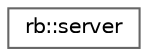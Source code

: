 digraph "Graphical Class Hierarchy"
{
 // LATEX_PDF_SIZE
  bgcolor="transparent";
  edge [fontname=Helvetica,fontsize=10,labelfontname=Helvetica,labelfontsize=10];
  node [fontname=Helvetica,fontsize=10,shape=box,height=0.2,width=0.4];
  rankdir="LR";
  Node0 [label="rb::server",height=0.2,width=0.4,color="grey40", fillcolor="white", style="filled",URL="$classrb_1_1server.html",tooltip="Server class."];
}

